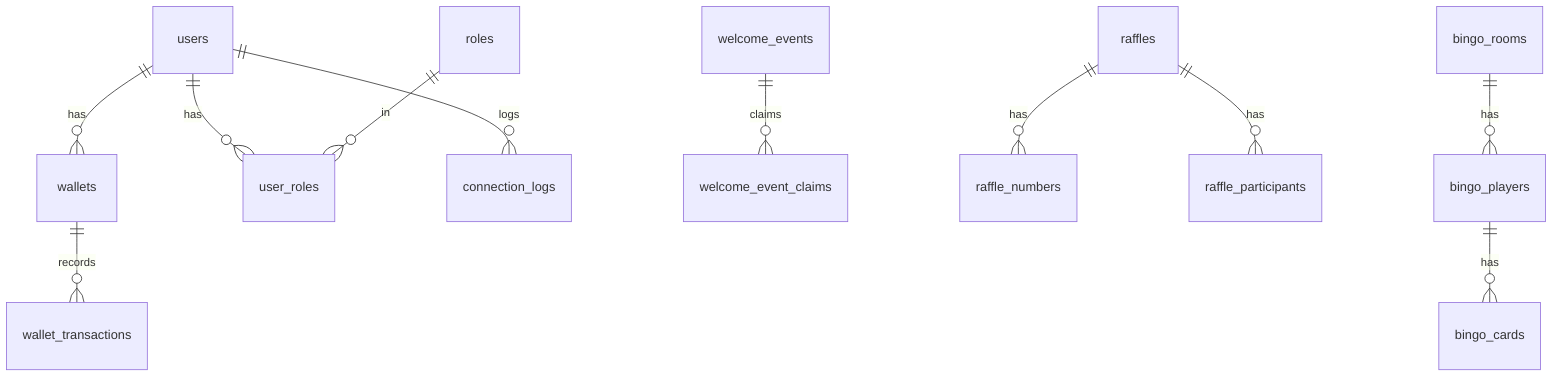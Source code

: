 erDiagram
  users ||--o{ wallets : has
  wallets ||--o{ wallet_transactions : records
  users ||--o{ user_roles : has
  roles ||--o{ user_roles : in
  users ||--o{ connection_logs : logs
  welcome_events ||--o{ welcome_event_claims : claims
  raffles ||--o{ raffle_numbers : has
  raffles ||--o{ raffle_participants : has
  bingo_rooms ||--o{ bingo_players : has
  bingo_players ||--o{ bingo_cards : has